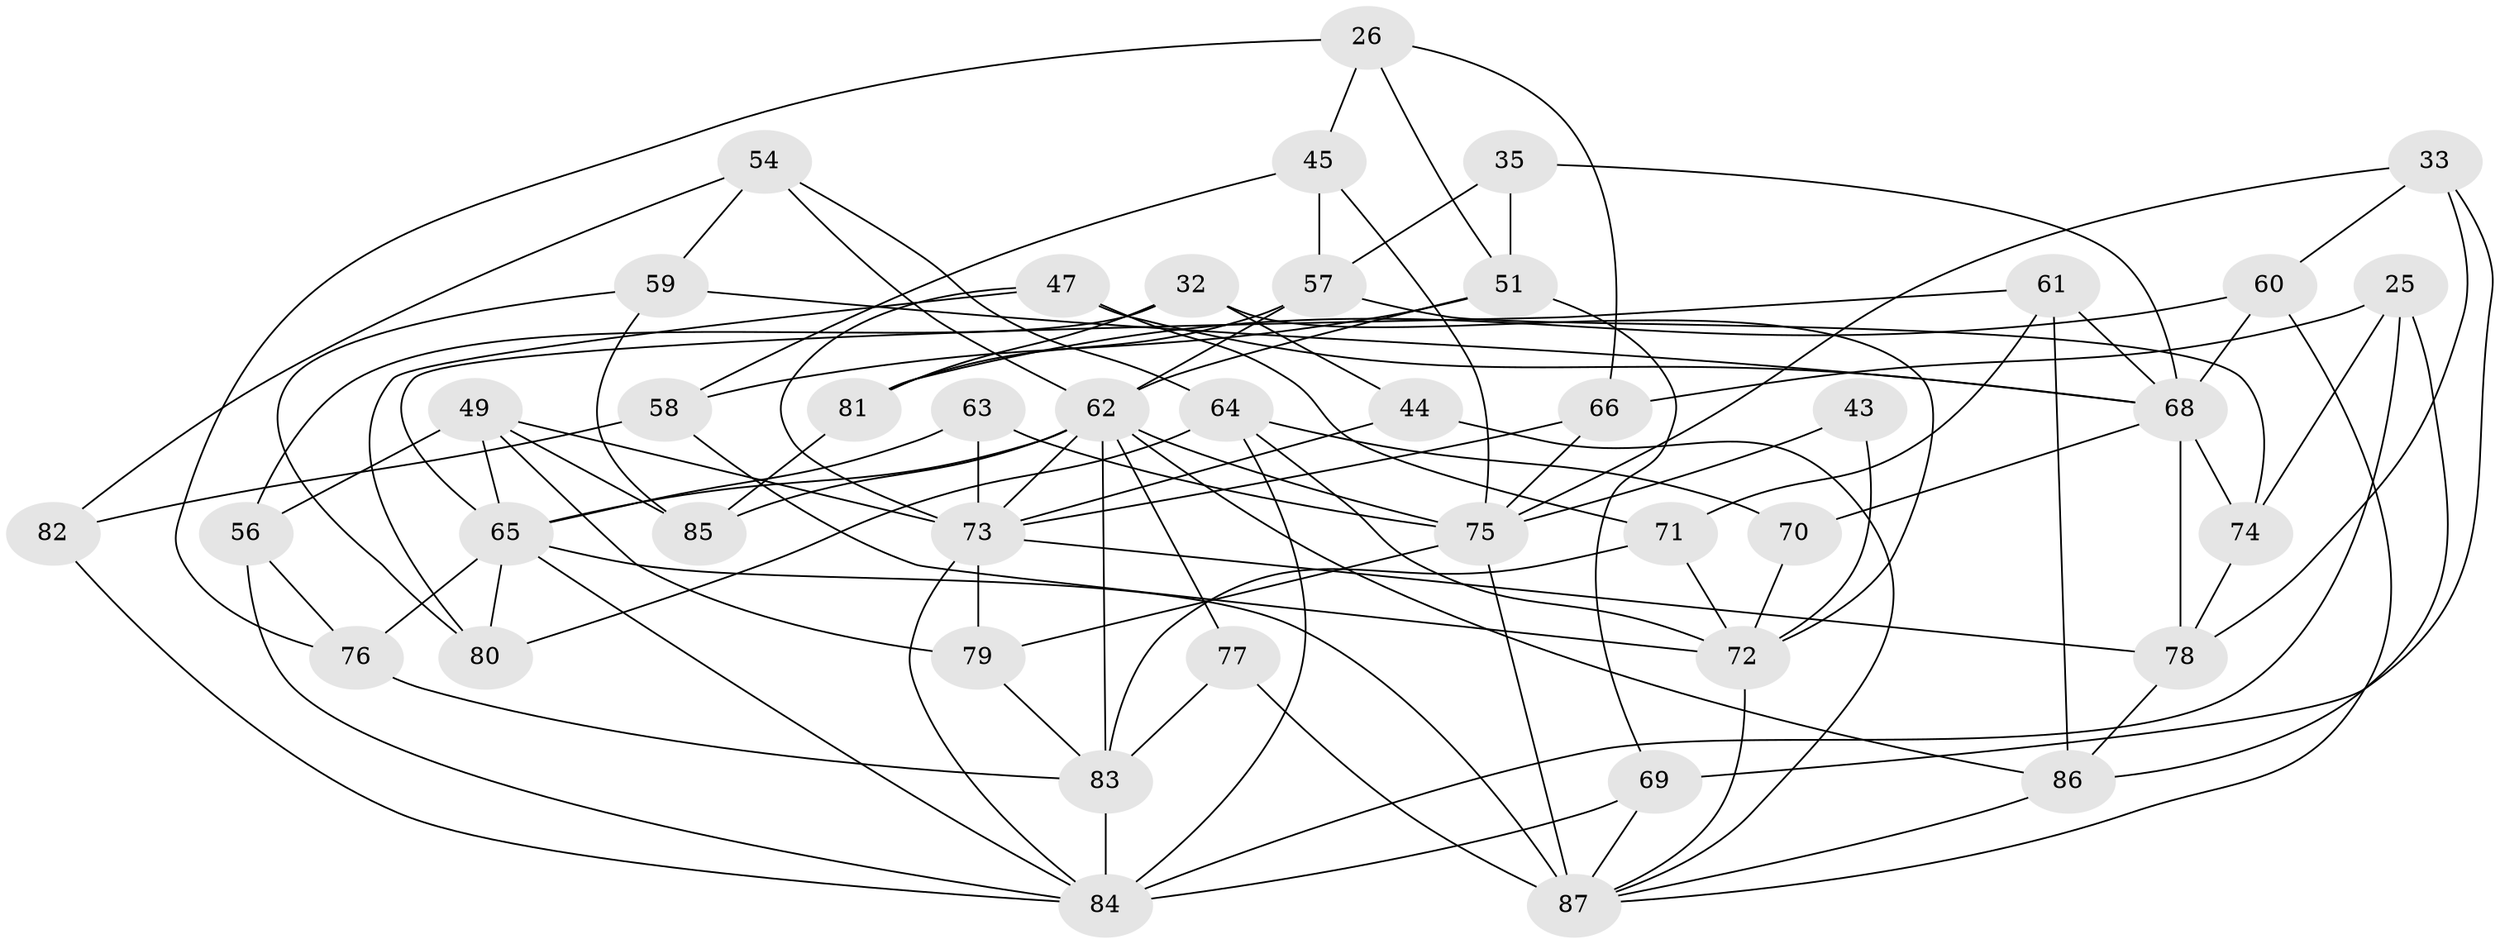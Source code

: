 // original degree distribution, {4: 1.0}
// Generated by graph-tools (version 1.1) at 2025/02/03/04/25 22:02:27]
// undirected, 43 vertices, 103 edges
graph export_dot {
graph [start="1"]
  node [color=gray90,style=filled];
  25;
  26;
  32 [super="+7"];
  33;
  35;
  43;
  44;
  45;
  47;
  49 [super="+29"];
  51 [super="+8+38"];
  54;
  56 [super="+9"];
  57 [super="+55"];
  58 [super="+27"];
  59;
  60;
  61;
  62 [super="+21+22+39"];
  63 [super="+12"];
  64 [super="+42"];
  65 [super="+20+53"];
  66;
  68 [super="+40"];
  69 [super="+19"];
  70;
  71;
  72 [super="+16"];
  73 [super="+23+48+37"];
  74;
  75 [super="+41+28+50"];
  76;
  77 [super="+31"];
  78 [super="+34"];
  79 [super="+30"];
  80;
  81;
  82;
  83 [super="+4+6"];
  84 [super="+52"];
  85;
  86 [super="+67"];
  87 [super="+46+17"];
  25 -- 86;
  25 -- 66;
  25 -- 74;
  25 -- 84;
  26 -- 66;
  26 -- 45;
  26 -- 76;
  26 -- 51;
  32 -- 44 [weight=2];
  32 -- 81;
  32 -- 56 [weight=2];
  32 -- 72;
  33 -- 60;
  33 -- 69;
  33 -- 75;
  33 -- 78;
  35 -- 68;
  35 -- 57;
  35 -- 51 [weight=2];
  43 -- 75 [weight=3];
  43 -- 72;
  44 -- 73;
  44 -- 87;
  45 -- 58;
  45 -- 75;
  45 -- 57;
  47 -- 71;
  47 -- 80;
  47 -- 68;
  47 -- 73;
  49 -- 85;
  49 -- 56 [weight=2];
  49 -- 79;
  49 -- 65;
  49 -- 73;
  51 -- 58;
  51 -- 69 [weight=2];
  51 -- 62 [weight=2];
  54 -- 59;
  54 -- 82;
  54 -- 64;
  54 -- 62;
  56 -- 76;
  56 -- 84;
  57 -- 74;
  57 -- 62 [weight=2];
  57 -- 81;
  58 -- 82 [weight=2];
  58 -- 72 [weight=2];
  59 -- 85;
  59 -- 80;
  59 -- 68;
  60 -- 81;
  60 -- 68;
  60 -- 87;
  61 -- 71;
  61 -- 68;
  61 -- 86;
  61 -- 65;
  62 -- 85;
  62 -- 65;
  62 -- 75 [weight=2];
  62 -- 77;
  62 -- 86;
  62 -- 83;
  62 -- 73 [weight=2];
  63 -- 75;
  63 -- 73 [weight=4];
  63 -- 65;
  64 -- 70 [weight=2];
  64 -- 80;
  64 -- 84;
  64 -- 72;
  65 -- 84;
  65 -- 76;
  65 -- 80;
  65 -- 87;
  66 -- 75;
  66 -- 73;
  68 -- 74;
  68 -- 70;
  68 -- 78;
  69 -- 84 [weight=2];
  69 -- 87;
  70 -- 72;
  71 -- 83;
  71 -- 72;
  72 -- 87;
  73 -- 84;
  73 -- 79 [weight=3];
  73 -- 78 [weight=2];
  74 -- 78;
  75 -- 87 [weight=2];
  75 -- 79;
  76 -- 83;
  77 -- 87 [weight=3];
  77 -- 83 [weight=2];
  78 -- 86;
  79 -- 83;
  81 -- 85;
  82 -- 84;
  83 -- 84 [weight=2];
  86 -- 87 [weight=2];
}
